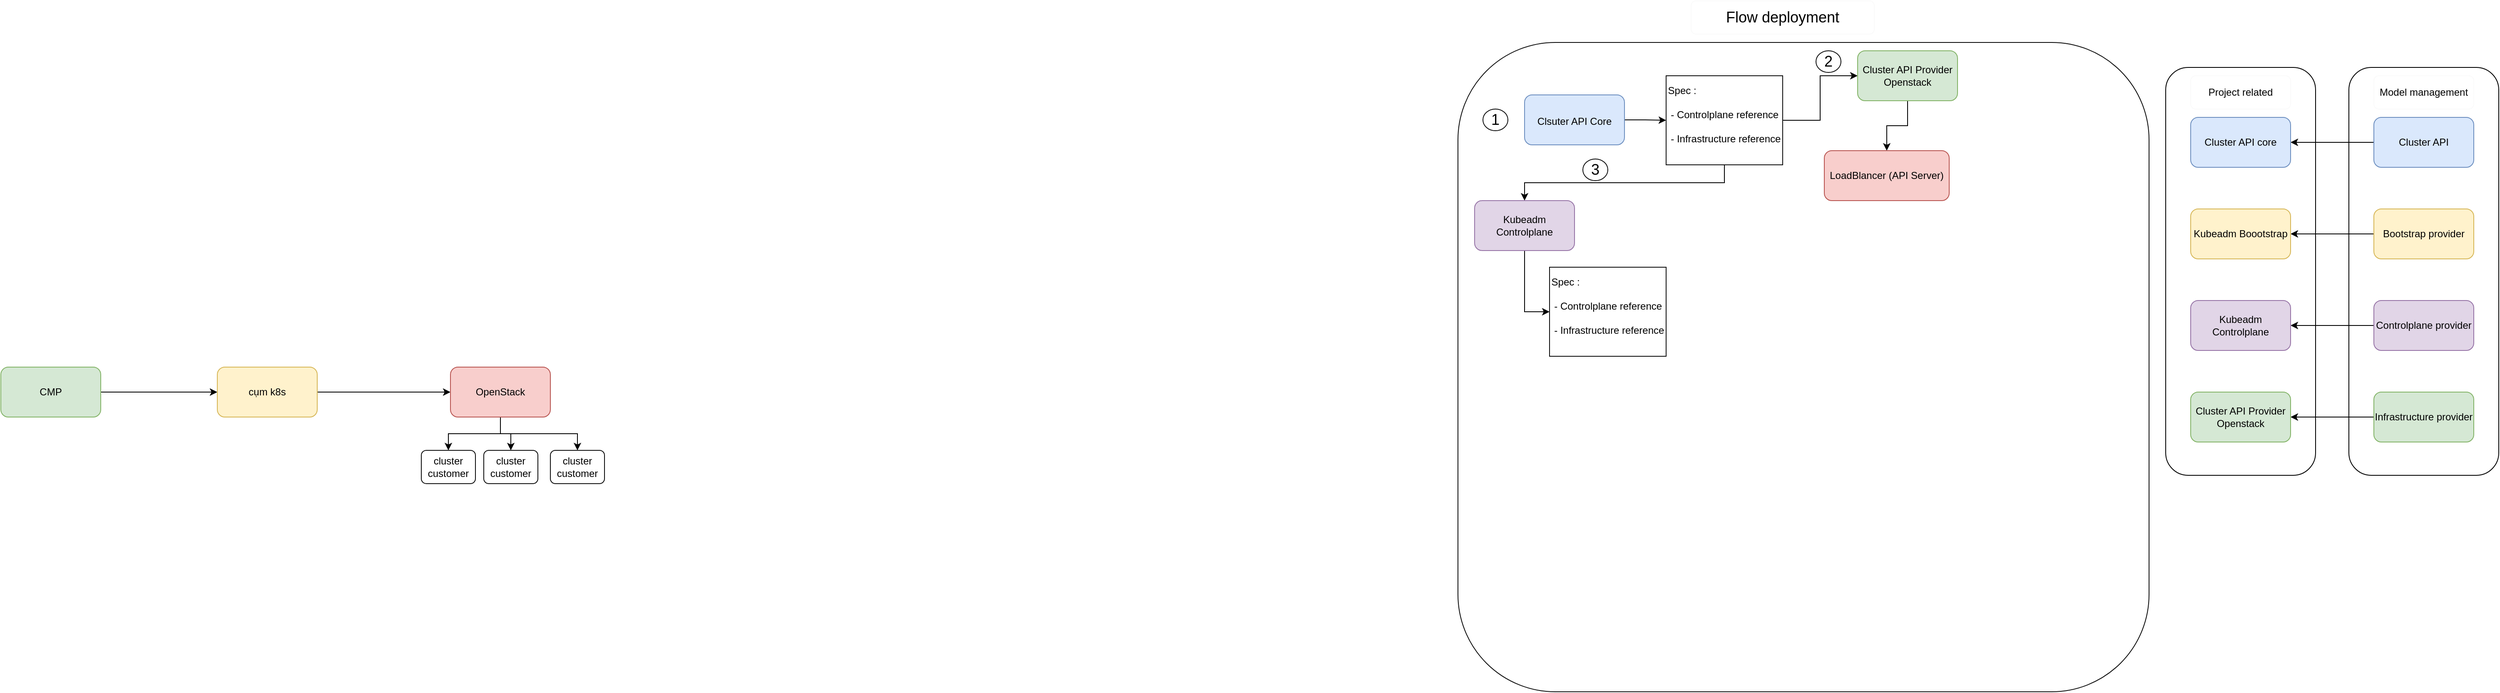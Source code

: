 <mxfile version="20.5.1" type="github">
  <diagram id="ckF89f23HVO44DXNB2ES" name="Page-1">
    <mxGraphModel dx="3972" dy="1977" grid="1" gridSize="10" guides="1" tooltips="1" connect="1" arrows="1" fold="1" page="1" pageScale="1" pageWidth="850" pageHeight="1100" math="0" shadow="0">
      <root>
        <mxCell id="0" />
        <mxCell id="1" parent="0" />
        <mxCell id="fyvyXo7SHXgF6kiXvZ8K-14" value="" style="rounded=1;whiteSpace=wrap;html=1;" parent="1" vertex="1">
          <mxGeometry x="630" y="30" width="180" height="490" as="geometry" />
        </mxCell>
        <mxCell id="fyvyXo7SHXgF6kiXvZ8K-1" value="" style="rounded=1;whiteSpace=wrap;html=1;" parent="1" vertex="1">
          <mxGeometry x="850" y="30" width="180" height="490" as="geometry" />
        </mxCell>
        <mxCell id="fyvyXo7SHXgF6kiXvZ8K-10" style="edgeStyle=orthogonalEdgeStyle;rounded=0;orthogonalLoop=1;jettySize=auto;html=1;entryX=1;entryY=0.5;entryDx=0;entryDy=0;" parent="1" source="fyvyXo7SHXgF6kiXvZ8K-2" target="fyvyXo7SHXgF6kiXvZ8K-6" edge="1">
          <mxGeometry relative="1" as="geometry" />
        </mxCell>
        <mxCell id="fyvyXo7SHXgF6kiXvZ8K-2" value="Cluster API" style="rounded=1;whiteSpace=wrap;html=1;fillColor=#dae8fc;strokeColor=#6c8ebf;" parent="1" vertex="1">
          <mxGeometry x="880" y="90" width="120" height="60" as="geometry" />
        </mxCell>
        <mxCell id="fyvyXo7SHXgF6kiXvZ8K-11" style="edgeStyle=orthogonalEdgeStyle;rounded=0;orthogonalLoop=1;jettySize=auto;html=1;entryX=1;entryY=0.5;entryDx=0;entryDy=0;" parent="1" source="fyvyXo7SHXgF6kiXvZ8K-3" target="fyvyXo7SHXgF6kiXvZ8K-7" edge="1">
          <mxGeometry relative="1" as="geometry" />
        </mxCell>
        <mxCell id="fyvyXo7SHXgF6kiXvZ8K-3" value="Bootstrap provider" style="rounded=1;whiteSpace=wrap;html=1;fillColor=#fff2cc;strokeColor=#d6b656;" parent="1" vertex="1">
          <mxGeometry x="880" y="200" width="120" height="60" as="geometry" />
        </mxCell>
        <mxCell id="fyvyXo7SHXgF6kiXvZ8K-12" style="edgeStyle=orthogonalEdgeStyle;rounded=0;orthogonalLoop=1;jettySize=auto;html=1;entryX=1;entryY=0.5;entryDx=0;entryDy=0;" parent="1" source="fyvyXo7SHXgF6kiXvZ8K-4" target="fyvyXo7SHXgF6kiXvZ8K-8" edge="1">
          <mxGeometry relative="1" as="geometry" />
        </mxCell>
        <mxCell id="fyvyXo7SHXgF6kiXvZ8K-4" value="Controlplane provider" style="rounded=1;whiteSpace=wrap;html=1;fillColor=#e1d5e7;strokeColor=#9673a6;" parent="1" vertex="1">
          <mxGeometry x="880" y="310" width="120" height="60" as="geometry" />
        </mxCell>
        <mxCell id="fyvyXo7SHXgF6kiXvZ8K-13" style="edgeStyle=orthogonalEdgeStyle;rounded=0;orthogonalLoop=1;jettySize=auto;html=1;" parent="1" source="fyvyXo7SHXgF6kiXvZ8K-5" target="fyvyXo7SHXgF6kiXvZ8K-9" edge="1">
          <mxGeometry relative="1" as="geometry" />
        </mxCell>
        <mxCell id="fyvyXo7SHXgF6kiXvZ8K-5" value="Infrastructure provider" style="rounded=1;whiteSpace=wrap;html=1;fillColor=#d5e8d4;strokeColor=#82b366;" parent="1" vertex="1">
          <mxGeometry x="880" y="420" width="120" height="60" as="geometry" />
        </mxCell>
        <mxCell id="fyvyXo7SHXgF6kiXvZ8K-6" value="Cluster API core" style="rounded=1;whiteSpace=wrap;html=1;fillColor=#dae8fc;strokeColor=#6c8ebf;" parent="1" vertex="1">
          <mxGeometry x="660" y="90" width="120" height="60" as="geometry" />
        </mxCell>
        <mxCell id="fyvyXo7SHXgF6kiXvZ8K-7" value="Kubeadm Boootstrap" style="rounded=1;whiteSpace=wrap;html=1;fillColor=#fff2cc;strokeColor=#d6b656;" parent="1" vertex="1">
          <mxGeometry x="660" y="200" width="120" height="60" as="geometry" />
        </mxCell>
        <mxCell id="fyvyXo7SHXgF6kiXvZ8K-8" value="Kubeadm Controlplane" style="rounded=1;whiteSpace=wrap;html=1;fillColor=#e1d5e7;strokeColor=#9673a6;" parent="1" vertex="1">
          <mxGeometry x="660" y="310" width="120" height="60" as="geometry" />
        </mxCell>
        <mxCell id="fyvyXo7SHXgF6kiXvZ8K-9" value="Cluster API Provider Openstack" style="rounded=1;whiteSpace=wrap;html=1;fillColor=#d5e8d4;strokeColor=#82b366;" parent="1" vertex="1">
          <mxGeometry x="660" y="420" width="120" height="60" as="geometry" />
        </mxCell>
        <mxCell id="fyvyXo7SHXgF6kiXvZ8K-16" value="Project related" style="rounded=1;whiteSpace=wrap;html=1;strokeColor=#FAFAFA;" parent="1" vertex="1">
          <mxGeometry x="660" y="40" width="120" height="40" as="geometry" />
        </mxCell>
        <mxCell id="fyvyXo7SHXgF6kiXvZ8K-17" value="Model management" style="rounded=1;whiteSpace=wrap;html=1;strokeColor=#FAFAFA;" parent="1" vertex="1">
          <mxGeometry x="880" y="40" width="120" height="40" as="geometry" />
        </mxCell>
        <mxCell id="fyvyXo7SHXgF6kiXvZ8K-18" value="" style="rounded=1;whiteSpace=wrap;html=1;strokeColor=#0D0D0D;" parent="1" vertex="1">
          <mxGeometry x="-220" width="830" height="780" as="geometry" />
        </mxCell>
        <mxCell id="fyvyXo7SHXgF6kiXvZ8K-19" value="&lt;font style=&quot;font-size: 18px;&quot;&gt;Flow deployment&lt;/font&gt;" style="rounded=1;whiteSpace=wrap;html=1;strokeColor=#FAFAFA;" parent="1" vertex="1">
          <mxGeometry x="60" y="-50" width="220" height="40" as="geometry" />
        </mxCell>
        <mxCell id="fyvyXo7SHXgF6kiXvZ8K-29" style="edgeStyle=orthogonalEdgeStyle;rounded=0;orthogonalLoop=1;jettySize=auto;html=1;exitX=1;exitY=0.5;exitDx=0;exitDy=0;entryX=0;entryY=0.5;entryDx=0;entryDy=0;fontSize=12;" parent="1" source="fyvyXo7SHXgF6kiXvZ8K-20" target="fyvyXo7SHXgF6kiXvZ8K-28" edge="1">
          <mxGeometry relative="1" as="geometry" />
        </mxCell>
        <mxCell id="fyvyXo7SHXgF6kiXvZ8K-20" value="&lt;font style=&quot;font-size: 12px;&quot;&gt;Clsuter API Core&lt;/font&gt;" style="rounded=1;whiteSpace=wrap;html=1;strokeColor=#6c8ebf;fontSize=18;fillColor=#dae8fc;" parent="1" vertex="1">
          <mxGeometry x="-140" y="63" width="120" height="60" as="geometry" />
        </mxCell>
        <mxCell id="fyvyXo7SHXgF6kiXvZ8K-21" value="1" style="ellipse;whiteSpace=wrap;html=1;strokeColor=#0D0D0D;fontSize=18;" parent="1" vertex="1">
          <mxGeometry x="-190" y="80" width="30" height="26" as="geometry" />
        </mxCell>
        <mxCell id="fyvyXo7SHXgF6kiXvZ8K-36" style="edgeStyle=orthogonalEdgeStyle;rounded=0;orthogonalLoop=1;jettySize=auto;html=1;exitX=0.5;exitY=1;exitDx=0;exitDy=0;entryX=0.5;entryY=0;entryDx=0;entryDy=0;fontSize=12;" parent="1" source="fyvyXo7SHXgF6kiXvZ8K-28" target="fyvyXo7SHXgF6kiXvZ8K-31" edge="1">
          <mxGeometry relative="1" as="geometry" />
        </mxCell>
        <mxCell id="fyvyXo7SHXgF6kiXvZ8K-37" style="edgeStyle=orthogonalEdgeStyle;rounded=0;orthogonalLoop=1;jettySize=auto;html=1;exitX=1;exitY=0.5;exitDx=0;exitDy=0;entryX=0;entryY=0.5;entryDx=0;entryDy=0;fontSize=12;" parent="1" source="fyvyXo7SHXgF6kiXvZ8K-28" target="fyvyXo7SHXgF6kiXvZ8K-32" edge="1">
          <mxGeometry relative="1" as="geometry" />
        </mxCell>
        <mxCell id="fyvyXo7SHXgF6kiXvZ8K-28" value="&lt;div style=&quot;text-align: justify;&quot;&gt;Spec :&amp;nbsp;&lt;/div&gt;&lt;div style=&quot;text-align: justify;&quot;&gt;&lt;span style=&quot;background-color: initial;&quot;&gt;&lt;br&gt;&lt;/span&gt;&lt;/div&gt;&lt;div style=&quot;text-align: justify;&quot;&gt;&lt;span style=&quot;background-color: initial;&quot;&gt;&amp;nbsp;- Controlplane reference&lt;/span&gt;&lt;br&gt;&lt;/div&gt;&lt;div style=&quot;text-align: justify;&quot;&gt;&amp;nbsp;&lt;/div&gt;&lt;div style=&quot;text-align: justify;&quot;&gt;&amp;nbsp;- Infrastructure reference&lt;/div&gt;&lt;div style=&quot;text-align: justify;&quot;&gt;&lt;br&gt;&lt;/div&gt;" style="rounded=0;whiteSpace=wrap;html=1;strokeColor=#0D0D0D;fontSize=12;" parent="1" vertex="1">
          <mxGeometry x="30" y="40" width="140" height="107" as="geometry" />
        </mxCell>
        <mxCell id="_kE5tXNdfVzmx50pyCrz-2" value="" style="edgeStyle=orthogonalEdgeStyle;rounded=0;orthogonalLoop=1;jettySize=auto;html=1;fontSize=12;entryX=0;entryY=0.5;entryDx=0;entryDy=0;" edge="1" parent="1" source="fyvyXo7SHXgF6kiXvZ8K-31" target="_kE5tXNdfVzmx50pyCrz-3">
          <mxGeometry relative="1" as="geometry">
            <mxPoint x="-140" y="290" as="targetPoint" />
          </mxGeometry>
        </mxCell>
        <mxCell id="fyvyXo7SHXgF6kiXvZ8K-31" value="Kubeadm Controlplane" style="rounded=1;whiteSpace=wrap;html=1;fillColor=#e1d5e7;strokeColor=#9673a6;" parent="1" vertex="1">
          <mxGeometry x="-200" y="190" width="120" height="60" as="geometry" />
        </mxCell>
        <mxCell id="fyvyXo7SHXgF6kiXvZ8K-41" style="edgeStyle=orthogonalEdgeStyle;rounded=0;orthogonalLoop=1;jettySize=auto;html=1;exitX=0.5;exitY=1;exitDx=0;exitDy=0;entryX=0.5;entryY=0;entryDx=0;entryDy=0;fontSize=12;" parent="1" source="fyvyXo7SHXgF6kiXvZ8K-32" target="fyvyXo7SHXgF6kiXvZ8K-40" edge="1">
          <mxGeometry relative="1" as="geometry" />
        </mxCell>
        <mxCell id="fyvyXo7SHXgF6kiXvZ8K-32" value="Cluster API Provider Openstack" style="rounded=1;whiteSpace=wrap;html=1;fillColor=#d5e8d4;strokeColor=#82b366;" parent="1" vertex="1">
          <mxGeometry x="260" y="10" width="120" height="60" as="geometry" />
        </mxCell>
        <mxCell id="fyvyXo7SHXgF6kiXvZ8K-38" value="2" style="ellipse;whiteSpace=wrap;html=1;strokeColor=#0D0D0D;fontSize=18;" parent="1" vertex="1">
          <mxGeometry x="210" y="10" width="30" height="26" as="geometry" />
        </mxCell>
        <mxCell id="fyvyXo7SHXgF6kiXvZ8K-39" value="3" style="ellipse;whiteSpace=wrap;html=1;strokeColor=#0D0D0D;fontSize=18;" parent="1" vertex="1">
          <mxGeometry x="-70" y="140" width="30" height="26" as="geometry" />
        </mxCell>
        <mxCell id="fyvyXo7SHXgF6kiXvZ8K-40" value="LoadBlancer (API Server)" style="rounded=1;whiteSpace=wrap;html=1;strokeColor=#b85450;fontSize=12;fillColor=#f8cecc;" parent="1" vertex="1">
          <mxGeometry x="220" y="130" width="150" height="60" as="geometry" />
        </mxCell>
        <mxCell id="_kE5tXNdfVzmx50pyCrz-3" value="&lt;div style=&quot;text-align: justify;&quot;&gt;Spec :&amp;nbsp;&lt;/div&gt;&lt;div style=&quot;text-align: justify;&quot;&gt;&lt;span style=&quot;background-color: initial;&quot;&gt;&lt;br&gt;&lt;/span&gt;&lt;/div&gt;&lt;div style=&quot;text-align: justify;&quot;&gt;&lt;span style=&quot;background-color: initial;&quot;&gt;&amp;nbsp;- Controlplane reference&lt;/span&gt;&lt;br&gt;&lt;/div&gt;&lt;div style=&quot;text-align: justify;&quot;&gt;&amp;nbsp;&lt;/div&gt;&lt;div style=&quot;text-align: justify;&quot;&gt;&amp;nbsp;- Infrastructure reference&lt;/div&gt;&lt;div style=&quot;text-align: justify;&quot;&gt;&lt;br&gt;&lt;/div&gt;" style="rounded=0;whiteSpace=wrap;html=1;strokeColor=#0D0D0D;fontSize=12;" vertex="1" parent="1">
          <mxGeometry x="-110" y="270" width="140" height="107" as="geometry" />
        </mxCell>
        <mxCell id="_kE5tXNdfVzmx50pyCrz-7" style="edgeStyle=orthogonalEdgeStyle;rounded=0;orthogonalLoop=1;jettySize=auto;html=1;exitX=1;exitY=0.5;exitDx=0;exitDy=0;fontSize=12;" edge="1" parent="1" source="_kE5tXNdfVzmx50pyCrz-4" target="_kE5tXNdfVzmx50pyCrz-5">
          <mxGeometry relative="1" as="geometry" />
        </mxCell>
        <mxCell id="_kE5tXNdfVzmx50pyCrz-4" value="CMP" style="rounded=1;whiteSpace=wrap;html=1;strokeColor=#82b366;fontSize=12;fillColor=#d5e8d4;" vertex="1" parent="1">
          <mxGeometry x="-1970" y="390" width="120" height="60" as="geometry" />
        </mxCell>
        <mxCell id="_kE5tXNdfVzmx50pyCrz-8" style="edgeStyle=orthogonalEdgeStyle;rounded=0;orthogonalLoop=1;jettySize=auto;html=1;exitX=1;exitY=0.5;exitDx=0;exitDy=0;fontSize=12;" edge="1" parent="1" source="_kE5tXNdfVzmx50pyCrz-5" target="_kE5tXNdfVzmx50pyCrz-6">
          <mxGeometry relative="1" as="geometry" />
        </mxCell>
        <mxCell id="_kE5tXNdfVzmx50pyCrz-5" value="cụm k8s" style="rounded=1;whiteSpace=wrap;html=1;strokeColor=#d6b656;fontSize=12;fillColor=#fff2cc;" vertex="1" parent="1">
          <mxGeometry x="-1710" y="390" width="120" height="60" as="geometry" />
        </mxCell>
        <mxCell id="_kE5tXNdfVzmx50pyCrz-12" style="edgeStyle=orthogonalEdgeStyle;rounded=0;orthogonalLoop=1;jettySize=auto;html=1;exitX=0.5;exitY=1;exitDx=0;exitDy=0;fontSize=12;" edge="1" parent="1" source="_kE5tXNdfVzmx50pyCrz-6" target="_kE5tXNdfVzmx50pyCrz-9">
          <mxGeometry relative="1" as="geometry" />
        </mxCell>
        <mxCell id="_kE5tXNdfVzmx50pyCrz-13" style="edgeStyle=orthogonalEdgeStyle;rounded=0;orthogonalLoop=1;jettySize=auto;html=1;exitX=0.5;exitY=1;exitDx=0;exitDy=0;entryX=0.5;entryY=0;entryDx=0;entryDy=0;fontSize=12;" edge="1" parent="1" source="_kE5tXNdfVzmx50pyCrz-6" target="_kE5tXNdfVzmx50pyCrz-10">
          <mxGeometry relative="1" as="geometry" />
        </mxCell>
        <mxCell id="_kE5tXNdfVzmx50pyCrz-14" style="edgeStyle=orthogonalEdgeStyle;rounded=0;orthogonalLoop=1;jettySize=auto;html=1;exitX=0.5;exitY=1;exitDx=0;exitDy=0;entryX=0.5;entryY=0;entryDx=0;entryDy=0;fontSize=12;" edge="1" parent="1" source="_kE5tXNdfVzmx50pyCrz-6" target="_kE5tXNdfVzmx50pyCrz-11">
          <mxGeometry relative="1" as="geometry" />
        </mxCell>
        <mxCell id="_kE5tXNdfVzmx50pyCrz-6" value="OpenStack" style="rounded=1;whiteSpace=wrap;html=1;strokeColor=#b85450;fontSize=12;fillColor=#f8cecc;" vertex="1" parent="1">
          <mxGeometry x="-1430" y="390" width="120" height="60" as="geometry" />
        </mxCell>
        <mxCell id="_kE5tXNdfVzmx50pyCrz-9" value="cluster customer" style="rounded=1;whiteSpace=wrap;html=1;strokeColor=#0D0D0D;fontSize=12;" vertex="1" parent="1">
          <mxGeometry x="-1465" y="490" width="65" height="40" as="geometry" />
        </mxCell>
        <mxCell id="_kE5tXNdfVzmx50pyCrz-10" value="cluster customer" style="rounded=1;whiteSpace=wrap;html=1;strokeColor=#0D0D0D;fontSize=12;" vertex="1" parent="1">
          <mxGeometry x="-1390" y="490" width="65" height="40" as="geometry" />
        </mxCell>
        <mxCell id="_kE5tXNdfVzmx50pyCrz-11" value="cluster customer" style="rounded=1;whiteSpace=wrap;html=1;strokeColor=#0D0D0D;fontSize=12;" vertex="1" parent="1">
          <mxGeometry x="-1310" y="490" width="65" height="40" as="geometry" />
        </mxCell>
      </root>
    </mxGraphModel>
  </diagram>
</mxfile>

